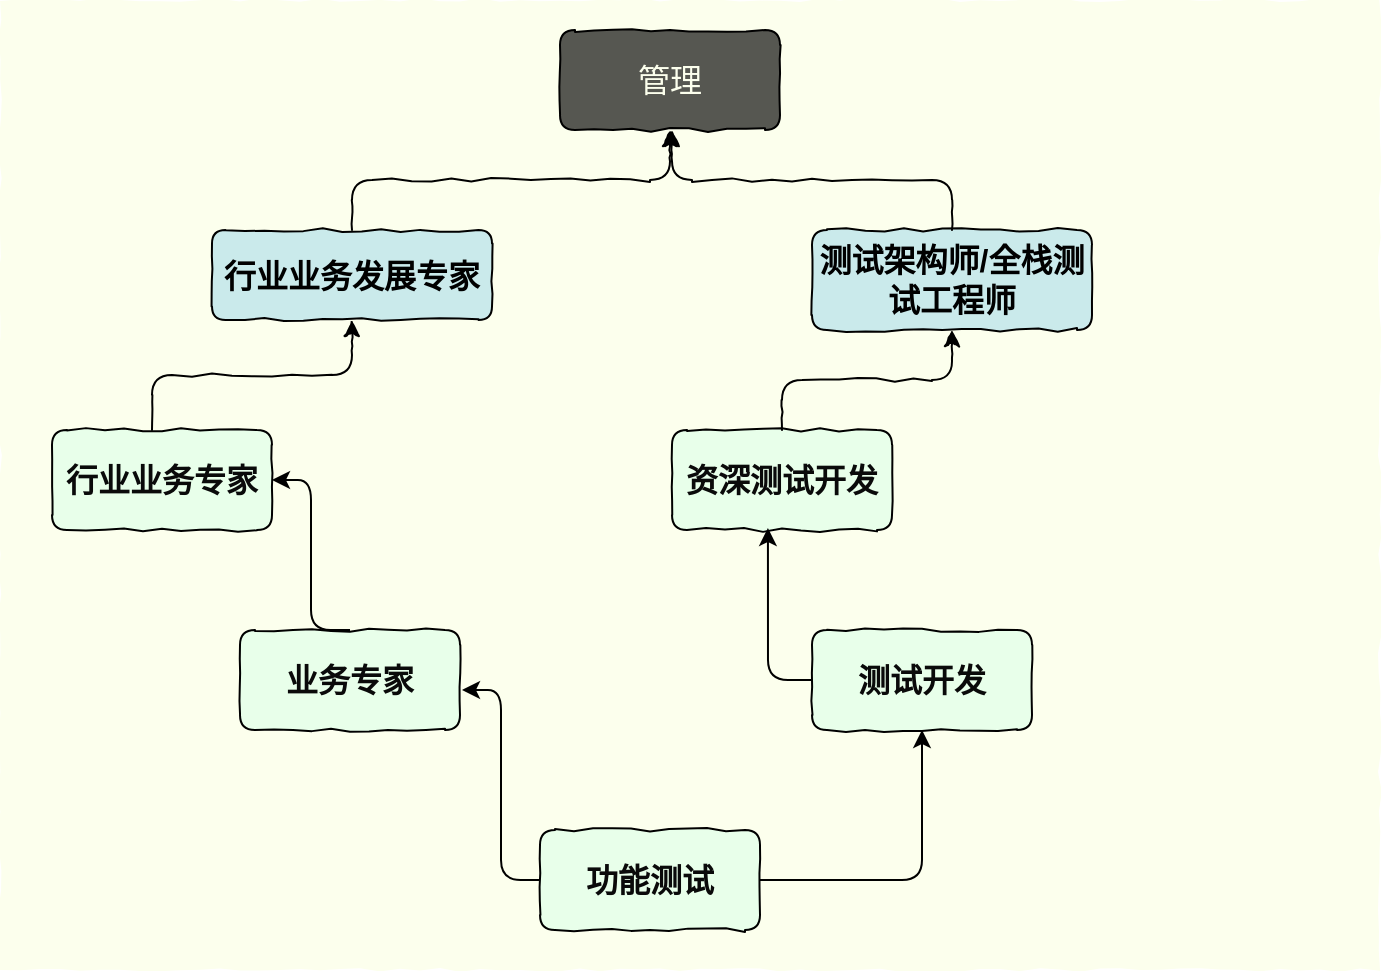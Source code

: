 <mxfile version="15.3.7" type="device"><diagram id="cMZ2tf8LZvuxMaFYH07G" name="Page-1"><mxGraphModel dx="1422" dy="762" grid="1" gridSize="10" guides="1" tooltips="1" connect="1" arrows="1" fold="1" page="1" pageScale="1" pageWidth="827" pageHeight="1169" math="0" shadow="0"><root><mxCell id="0"/><mxCell id="1" parent="0"/><mxCell id="NZhhz63Quhja25S_tOwV-1" value="" style="rounded=0;whiteSpace=wrap;html=1;fillColor=#FCFFED;strokeColor=none;comic=1;" vertex="1" parent="1"><mxGeometry x="100" y="85" width="690" height="485" as="geometry"/></mxCell><mxCell id="NZhhz63Quhja25S_tOwV-2" value="&lt;font color=&quot;#fcffed&quot;&gt;&lt;span style=&quot;font-size: 16px&quot;&gt;管理&lt;/span&gt;&lt;/font&gt;" style="rounded=1;whiteSpace=wrap;html=1;fillColor=#565751;comic=1;" vertex="1" parent="1"><mxGeometry x="380" y="100" width="110" height="50" as="geometry"/></mxCell><mxCell id="NZhhz63Quhja25S_tOwV-3" value="&lt;font color=&quot;#0a0a0a&quot;&gt;&lt;span style=&quot;font-size: 16px&quot;&gt;&lt;b&gt;行业业务专家&lt;/b&gt;&lt;/span&gt;&lt;/font&gt;" style="rounded=1;whiteSpace=wrap;html=1;fillColor=#E8FFEA;comic=1;" vertex="1" parent="1"><mxGeometry x="126" y="300" width="110" height="50" as="geometry"/></mxCell><mxCell id="NZhhz63Quhja25S_tOwV-4" value="&lt;font style=&quot;font-size: 16px&quot;&gt;&lt;b&gt;行业业务发展专家&lt;/b&gt;&lt;/font&gt;" style="rounded=1;whiteSpace=wrap;html=1;fillColor=#CAEAEB;comic=1;" vertex="1" parent="1"><mxGeometry x="206" y="200" width="140" height="45" as="geometry"/></mxCell><mxCell id="NZhhz63Quhja25S_tOwV-5" value="&lt;font style=&quot;font-size: 16px&quot;&gt;&lt;b&gt;测试架构师/全栈测试工程师&lt;/b&gt;&lt;/font&gt;" style="rounded=1;whiteSpace=wrap;html=1;fillColor=#CAEAEB;comic=1;" vertex="1" parent="1"><mxGeometry x="506" y="200" width="140" height="50" as="geometry"/></mxCell><mxCell id="NZhhz63Quhja25S_tOwV-6" value="&lt;font color=&quot;#0a0a0a&quot;&gt;&lt;span style=&quot;font-size: 16px&quot;&gt;&lt;b&gt;业务专家&lt;/b&gt;&lt;/span&gt;&lt;/font&gt;" style="rounded=1;whiteSpace=wrap;html=1;fillColor=#E8FFEA;comic=1;" vertex="1" parent="1"><mxGeometry x="220" y="400" width="110" height="50" as="geometry"/></mxCell><mxCell id="NZhhz63Quhja25S_tOwV-7" value="&lt;font color=&quot;#0a0a0a&quot;&gt;&lt;span style=&quot;font-size: 16px&quot;&gt;&lt;b&gt;资深测试开发&lt;/b&gt;&lt;/span&gt;&lt;/font&gt;" style="rounded=1;whiteSpace=wrap;html=1;fillColor=#E8FFEA;comic=1;" vertex="1" parent="1"><mxGeometry x="436" y="300" width="110" height="50" as="geometry"/></mxCell><mxCell id="NZhhz63Quhja25S_tOwV-8" value="&lt;font color=&quot;#0a0a0a&quot;&gt;&lt;span style=&quot;font-size: 16px&quot;&gt;&lt;b&gt;测试开发&lt;/b&gt;&lt;/span&gt;&lt;/font&gt;" style="rounded=1;whiteSpace=wrap;html=1;fillColor=#E8FFEA;comic=1;" vertex="1" parent="1"><mxGeometry x="506" y="400" width="110" height="50" as="geometry"/></mxCell><mxCell id="NZhhz63Quhja25S_tOwV-9" value="" style="edgeStyle=elbowEdgeStyle;elbow=vertical;endArrow=none;html=1;exitX=0.5;exitY=1;exitDx=0;exitDy=0;entryX=0.5;entryY=0;entryDx=0;entryDy=0;comic=1;endFill=0;startArrow=classic;startFill=1;" edge="1" parent="1" source="NZhhz63Quhja25S_tOwV-2" target="NZhhz63Quhja25S_tOwV-4"><mxGeometry width="50" height="50" relative="1" as="geometry"><mxPoint x="396" y="460" as="sourcePoint"/><mxPoint x="446" y="410" as="targetPoint"/></mxGeometry></mxCell><mxCell id="NZhhz63Quhja25S_tOwV-10" value="" style="edgeStyle=elbowEdgeStyle;elbow=vertical;endArrow=none;html=1;exitX=0.5;exitY=1;exitDx=0;exitDy=0;comic=1;endFill=0;startArrow=classic;startFill=1;" edge="1" parent="1" target="NZhhz63Quhja25S_tOwV-5"><mxGeometry width="50" height="50" relative="1" as="geometry"><mxPoint x="436" y="150" as="sourcePoint"/><mxPoint x="277" y="200" as="targetPoint"/></mxGeometry></mxCell><mxCell id="NZhhz63Quhja25S_tOwV-11" value="" style="edgeStyle=elbowEdgeStyle;elbow=vertical;endArrow=none;html=1;exitX=0.5;exitY=1;exitDx=0;exitDy=0;comic=1;startArrow=classic;startFill=1;endFill=0;" edge="1" parent="1" source="NZhhz63Quhja25S_tOwV-4"><mxGeometry width="50" height="50" relative="1" as="geometry"><mxPoint x="296" y="245" as="sourcePoint"/><mxPoint x="176" y="300" as="targetPoint"/></mxGeometry></mxCell><mxCell id="NZhhz63Quhja25S_tOwV-13" value="" style="edgeStyle=elbowEdgeStyle;elbow=vertical;endArrow=none;html=1;exitX=0.5;exitY=1;exitDx=0;exitDy=0;entryX=0.5;entryY=0;entryDx=0;entryDy=0;comic=1;endFill=0;startArrow=classic;startFill=1;" edge="1" parent="1" target="NZhhz63Quhja25S_tOwV-7"><mxGeometry width="50" height="50" relative="1" as="geometry"><mxPoint x="576" y="250" as="sourcePoint"/><mxPoint x="476" y="305" as="targetPoint"/></mxGeometry></mxCell><mxCell id="NZhhz63Quhja25S_tOwV-15" value="&lt;font color=&quot;#0a0a0a&quot;&gt;&lt;span style=&quot;font-size: 16px&quot;&gt;&lt;b&gt;功能测试&lt;/b&gt;&lt;/span&gt;&lt;/font&gt;" style="rounded=1;whiteSpace=wrap;html=1;fillColor=#E8FFEA;comic=1;" vertex="1" parent="1"><mxGeometry x="370" y="500" width="110" height="50" as="geometry"/></mxCell><mxCell id="NZhhz63Quhja25S_tOwV-20" value="" style="edgeStyle=elbowEdgeStyle;elbow=horizontal;endArrow=none;html=1;entryX=0.5;entryY=0;entryDx=0;entryDy=0;endFill=0;startArrow=classic;startFill=1;" edge="1" parent="1" source="NZhhz63Quhja25S_tOwV-3" target="NZhhz63Quhja25S_tOwV-6"><mxGeometry width="50" height="50" relative="1" as="geometry"><mxPoint x="270" y="370" as="sourcePoint"/><mxPoint x="290" y="410" as="targetPoint"/></mxGeometry></mxCell><mxCell id="NZhhz63Quhja25S_tOwV-21" value="" style="edgeStyle=elbowEdgeStyle;elbow=horizontal;endArrow=none;html=1;entryX=0;entryY=0.5;entryDx=0;entryDy=0;endFill=0;startArrow=classic;startFill=1;" edge="1" parent="1" target="NZhhz63Quhja25S_tOwV-15"><mxGeometry width="50" height="50" relative="1" as="geometry"><mxPoint x="331" y="430" as="sourcePoint"/><mxPoint x="370" y="505" as="targetPoint"/></mxGeometry></mxCell><mxCell id="NZhhz63Quhja25S_tOwV-22" value="" style="edgeStyle=segmentEdgeStyle;endArrow=classic;html=1;exitX=1;exitY=0.5;exitDx=0;exitDy=0;" edge="1" parent="1" source="NZhhz63Quhja25S_tOwV-15" target="NZhhz63Quhja25S_tOwV-8"><mxGeometry width="50" height="50" relative="1" as="geometry"><mxPoint x="600" y="530" as="sourcePoint"/><mxPoint x="650" y="480" as="targetPoint"/></mxGeometry></mxCell><mxCell id="NZhhz63Quhja25S_tOwV-23" value="" style="edgeStyle=segmentEdgeStyle;endArrow=classic;html=1;exitX=0;exitY=0.5;exitDx=0;exitDy=0;entryX=0.436;entryY=0.98;entryDx=0;entryDy=0;entryPerimeter=0;" edge="1" parent="1" source="NZhhz63Quhja25S_tOwV-8" target="NZhhz63Quhja25S_tOwV-7"><mxGeometry width="50" height="50" relative="1" as="geometry"><mxPoint x="620" y="462.5" as="sourcePoint"/><mxPoint x="701" y="387.5" as="targetPoint"/></mxGeometry></mxCell></root></mxGraphModel></diagram></mxfile>